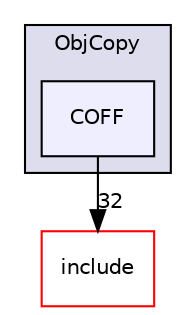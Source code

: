 digraph "lib/ObjCopy/COFF" {
  bgcolor=transparent;
  compound=true
  node [ fontsize="10", fontname="Helvetica"];
  edge [ labelfontsize="10", labelfontname="Helvetica"];
  subgraph clusterdir_852ebda2bb84520f77418fa9810685ae {
    graph [ bgcolor="#ddddee", pencolor="black", label="ObjCopy" fontname="Helvetica", fontsize="10", URL="dir_852ebda2bb84520f77418fa9810685ae.html"]
  dir_20e217aa3fb0c7ee2a1e10d3c2f88786 [shape=box, label="COFF", style="filled", fillcolor="#eeeeff", pencolor="black", URL="dir_20e217aa3fb0c7ee2a1e10d3c2f88786.html"];
  }
  dir_d44c64559bbebec7f509842c48db8b23 [shape=box label="include" color="red" URL="dir_d44c64559bbebec7f509842c48db8b23.html"];
  dir_20e217aa3fb0c7ee2a1e10d3c2f88786->dir_d44c64559bbebec7f509842c48db8b23 [headlabel="32", labeldistance=1.5 headhref="dir_000328_000001.html"];
}
